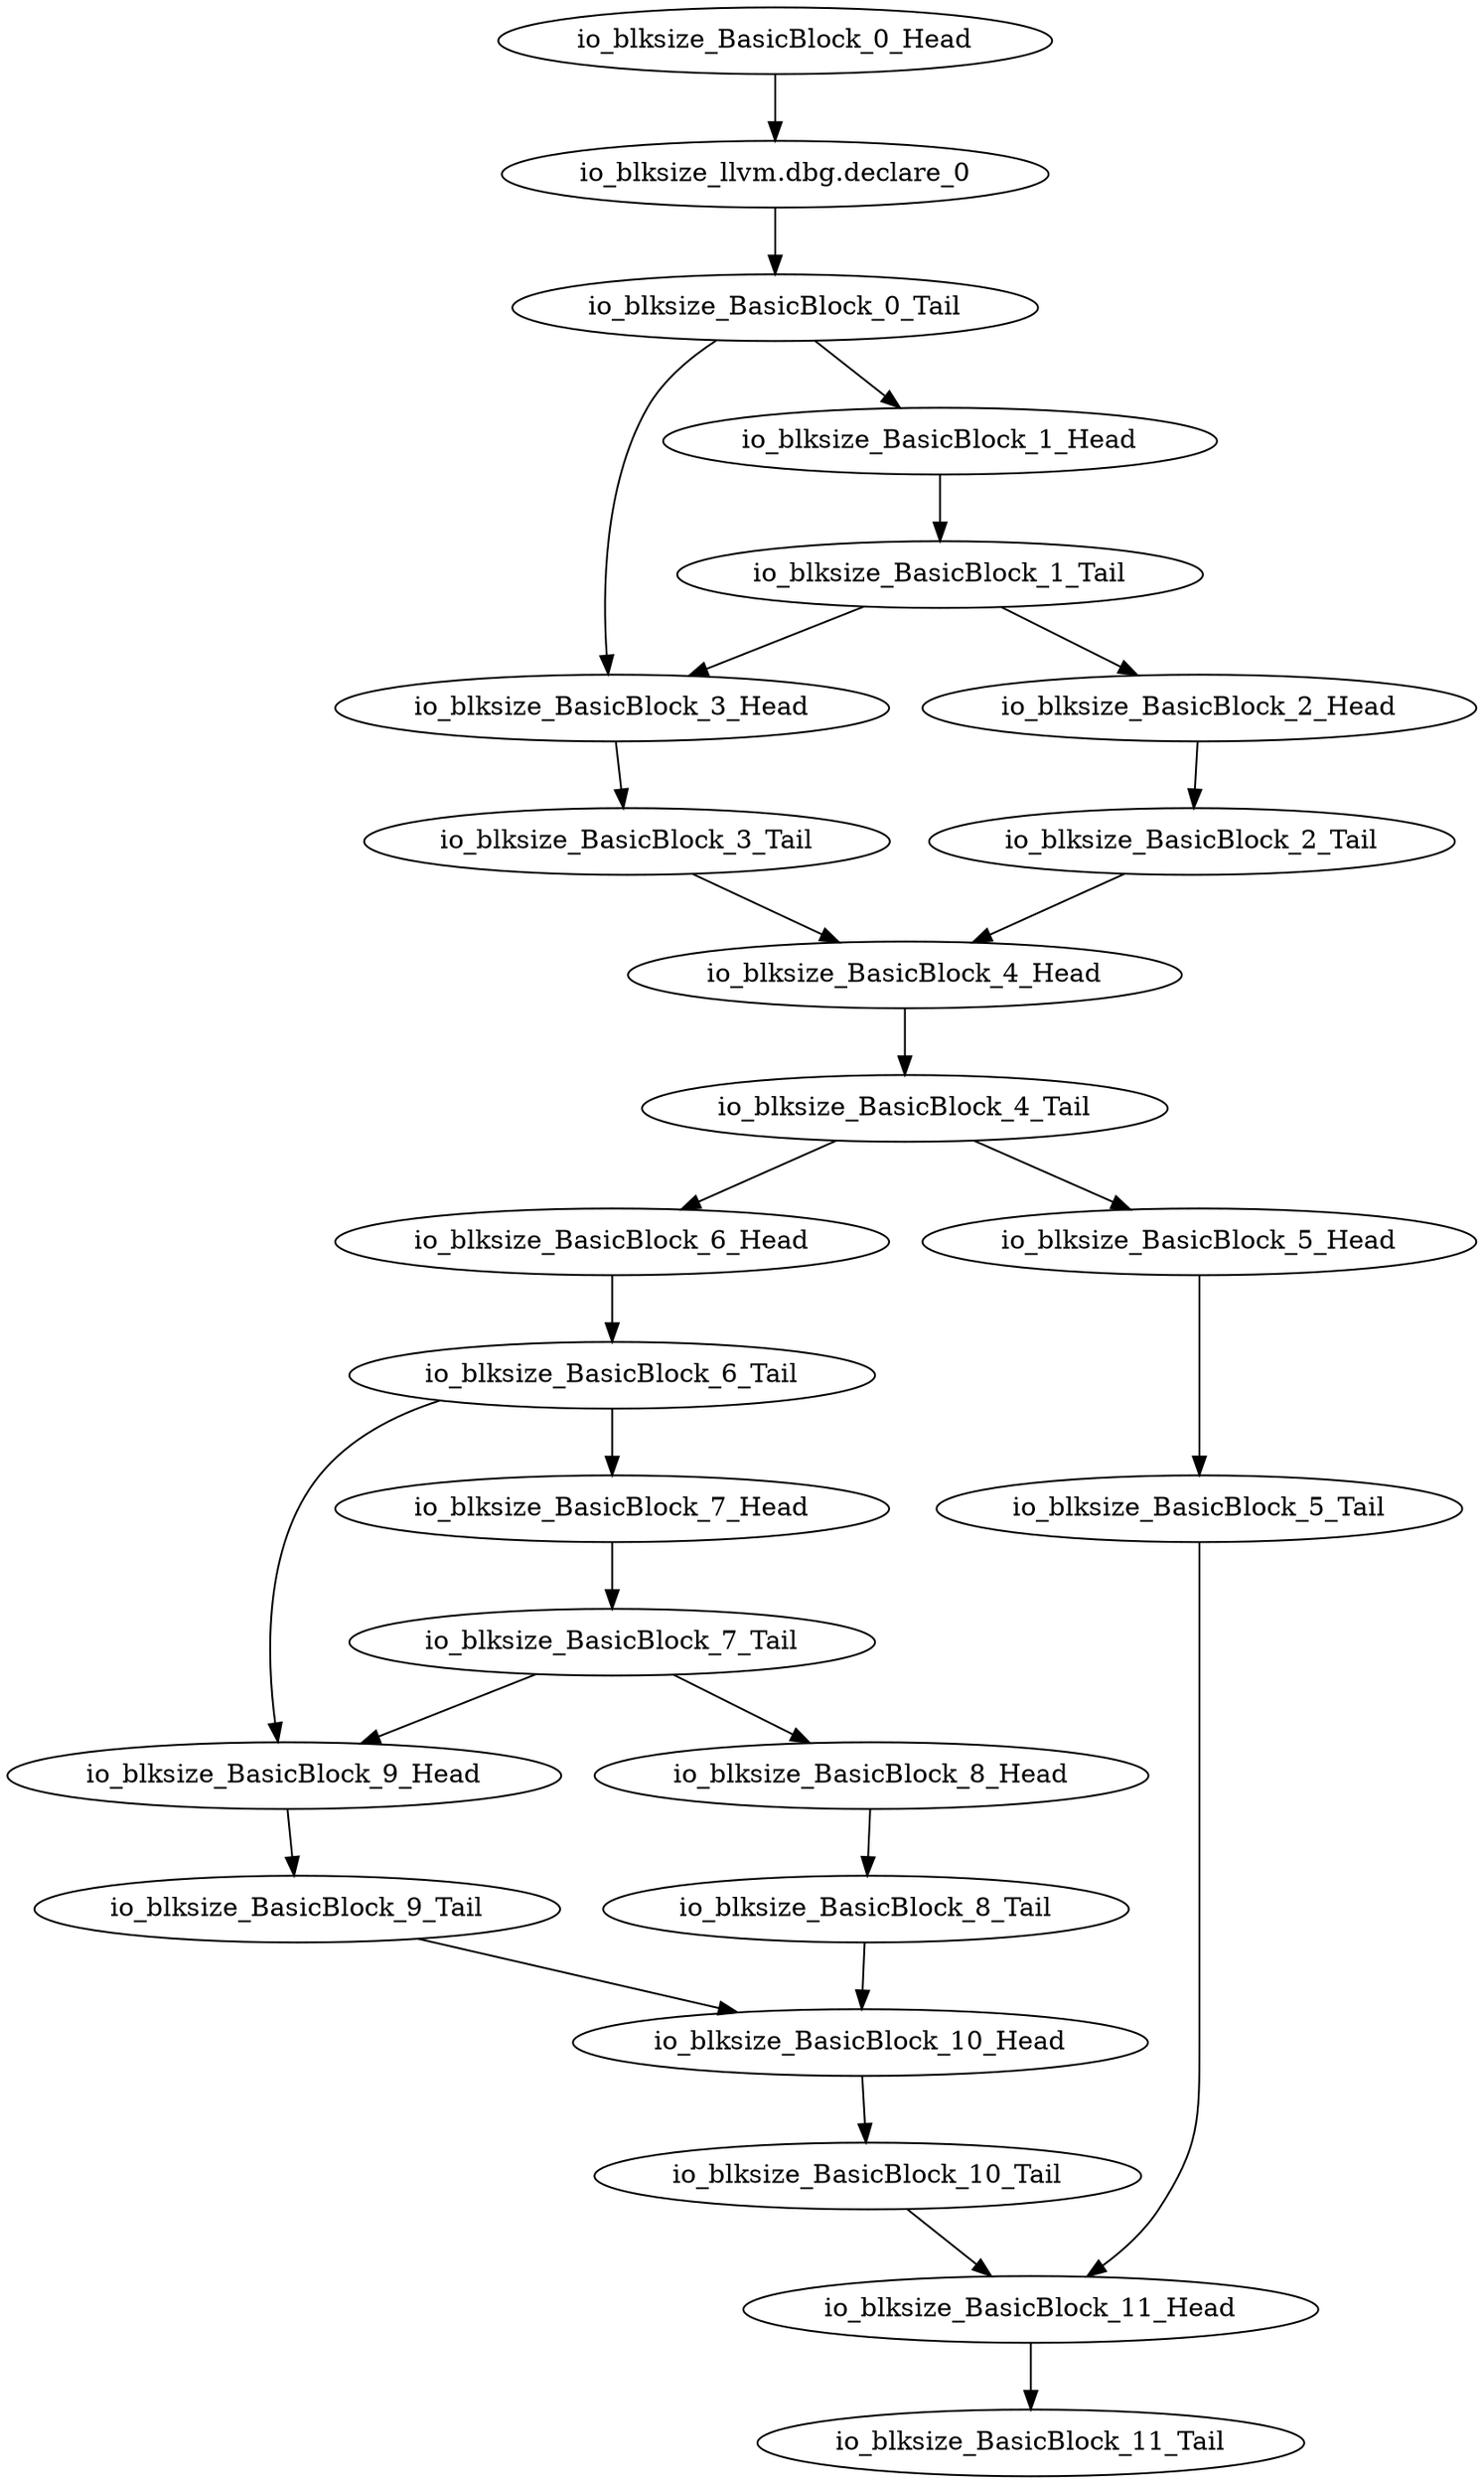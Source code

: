 digraph G {
    "io_blksize_BasicBlock_7_Head" -> "io_blksize_BasicBlock_7_Tail"
    "io_blksize_BasicBlock_2_Head" -> "io_blksize_BasicBlock_2_Tail"
    "io_blksize_BasicBlock_6_Tail" -> "io_blksize_BasicBlock_7_Head"
    "io_blksize_BasicBlock_6_Tail" -> "io_blksize_BasicBlock_9_Head"
    "io_blksize_BasicBlock_6_Head" -> "io_blksize_BasicBlock_6_Tail"
    "io_blksize_BasicBlock_8_Tail" -> "io_blksize_BasicBlock_10_Head"
    "io_blksize_BasicBlock_2_Tail" -> "io_blksize_BasicBlock_4_Head"
    "io_blksize_BasicBlock_4_Head" -> "io_blksize_BasicBlock_4_Tail"
    "io_blksize_llvm.dbg.declare_0" -> "io_blksize_BasicBlock_0_Tail"
    "io_blksize_BasicBlock_3_Head" -> "io_blksize_BasicBlock_3_Tail"
    "io_blksize_BasicBlock_5_Tail" -> "io_blksize_BasicBlock_11_Head"
    "io_blksize_BasicBlock_3_Tail" -> "io_blksize_BasicBlock_4_Head"
    "io_blksize_BasicBlock_0_Head" -> "io_blksize_llvm.dbg.declare_0"
    "io_blksize_BasicBlock_11_Head" -> "io_blksize_BasicBlock_11_Tail"
    "io_blksize_BasicBlock_10_Tail" -> "io_blksize_BasicBlock_11_Head"
    "io_blksize_BasicBlock_10_Head" -> "io_blksize_BasicBlock_10_Tail"
    "io_blksize_BasicBlock_7_Tail" -> "io_blksize_BasicBlock_8_Head"
    "io_blksize_BasicBlock_7_Tail" -> "io_blksize_BasicBlock_9_Head"
    "io_blksize_BasicBlock_8_Head" -> "io_blksize_BasicBlock_8_Tail"
    "io_blksize_BasicBlock_0_Tail" -> "io_blksize_BasicBlock_3_Head"
    "io_blksize_BasicBlock_0_Tail" -> "io_blksize_BasicBlock_1_Head"
    "io_blksize_BasicBlock_9_Head" -> "io_blksize_BasicBlock_9_Tail"
    "io_blksize_BasicBlock_5_Head" -> "io_blksize_BasicBlock_5_Tail"
    "io_blksize_BasicBlock_9_Tail" -> "io_blksize_BasicBlock_10_Head"
    "io_blksize_BasicBlock_1_Tail" -> "io_blksize_BasicBlock_2_Head"
    "io_blksize_BasicBlock_1_Tail" -> "io_blksize_BasicBlock_3_Head"
    "io_blksize_BasicBlock_1_Head" -> "io_blksize_BasicBlock_1_Tail"
    "io_blksize_BasicBlock_4_Tail" -> "io_blksize_BasicBlock_6_Head"
    "io_blksize_BasicBlock_4_Tail" -> "io_blksize_BasicBlock_5_Head"
}
